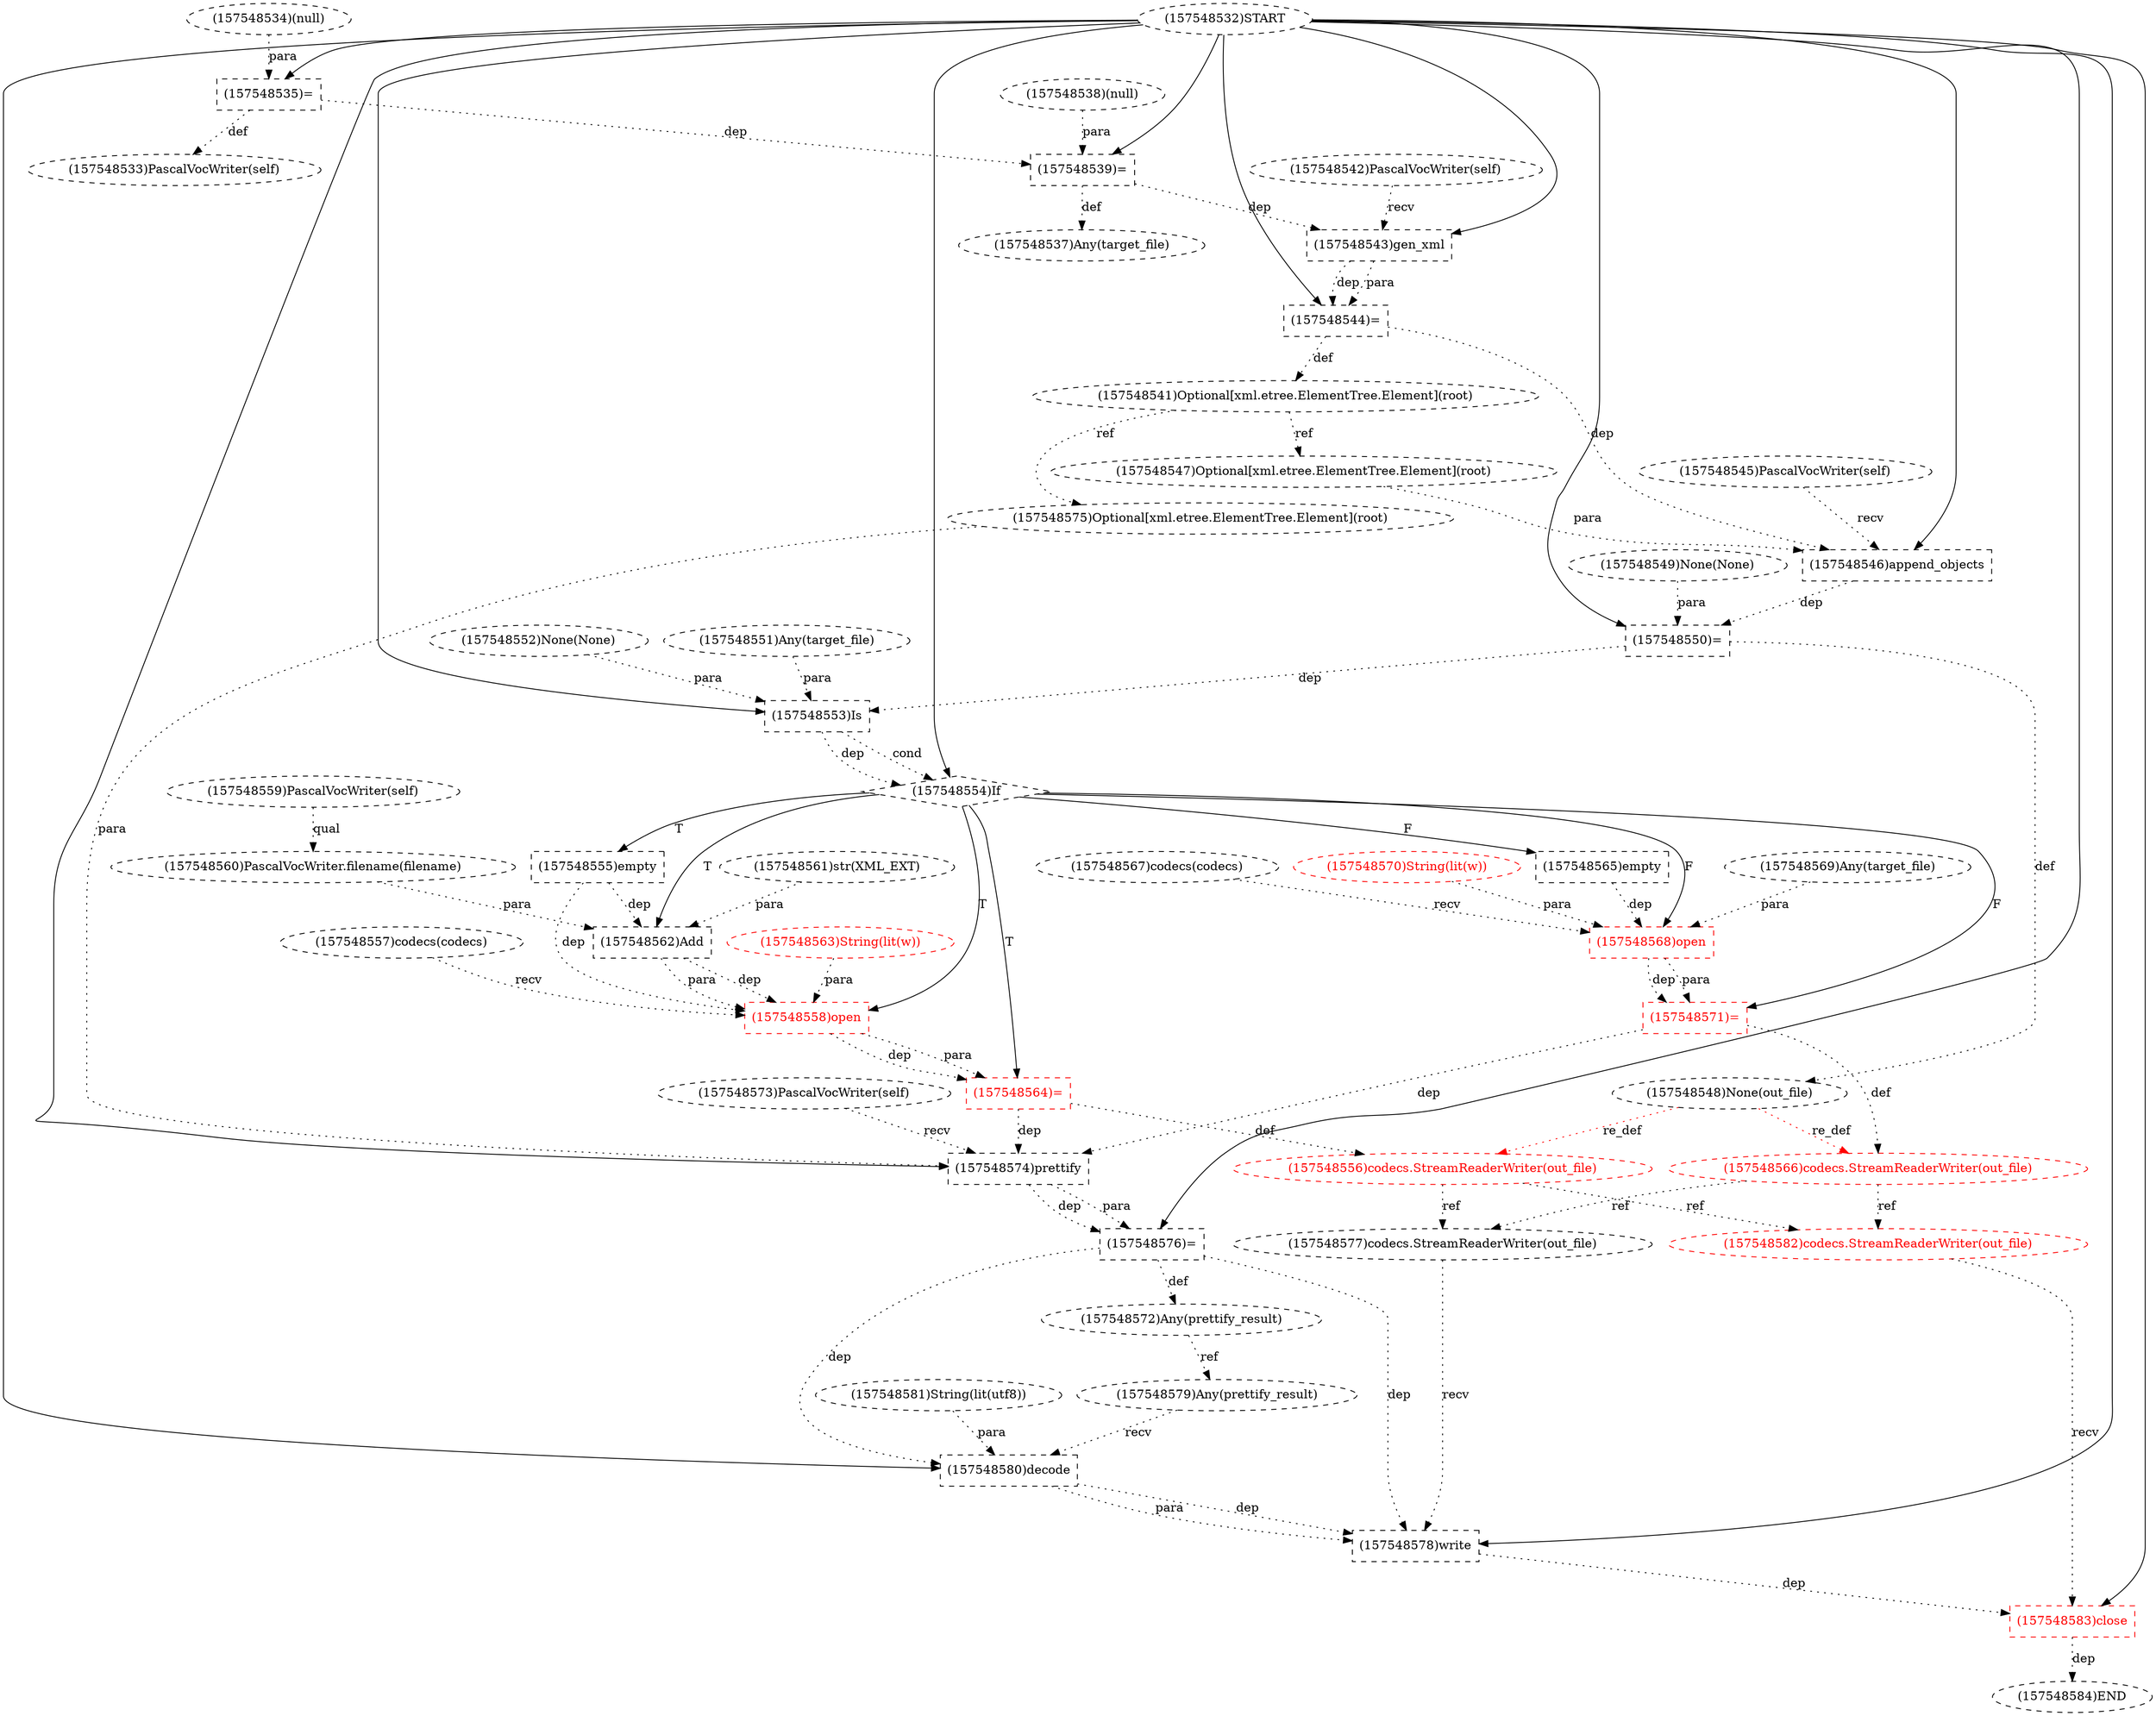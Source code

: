 digraph G {
1 [label="(157548551)Any(target_file)" shape=ellipse style=dashed]
2 [label="(157548583)close" shape=box style=dashed color=red fontcolor=red]
3 [label="(157548538)(null)" shape=ellipse style=dashed]
4 [label="(157548544)=" shape=box style=dashed]
5 [label="(157548547)Optional[xml.etree.ElementTree.Element](root)" shape=ellipse style=dashed]
6 [label="(157548570)String(lit(w))" shape=ellipse style=dashed color=red fontcolor=red]
7 [label="(157548572)Any(prettify_result)" shape=ellipse style=dashed]
8 [label="(157548556)codecs.StreamReaderWriter(out_file)" shape=ellipse style=dashed color=red fontcolor=red]
9 [label="(157548562)Add" shape=box style=dashed]
10 [label="(157548545)PascalVocWriter(self)" shape=ellipse style=dashed]
11 [label="(157548568)open" shape=box style=dashed color=red fontcolor=red]
12 [label="(157548549)None(None)" shape=ellipse style=dashed]
13 [label="(157548563)String(lit(w))" shape=ellipse style=dashed color=red fontcolor=red]
14 [label="(157548566)codecs.StreamReaderWriter(out_file)" shape=ellipse style=dashed color=red fontcolor=red]
15 [label="(157548552)None(None)" shape=ellipse style=dashed]
16 [label="(157548565)empty" shape=box style=dashed]
17 [label="(157548554)If" shape=diamond style=dashed]
18 [label="(157548537)Any(target_file)" shape=ellipse style=dashed]
19 [label="(157548573)PascalVocWriter(self)" shape=ellipse style=dashed]
20 [label="(157548578)write" shape=box style=dashed]
21 [label="(157548569)Any(target_file)" shape=ellipse style=dashed]
22 [label="(157548553)Is" shape=box style=dashed]
23 [label="(157548539)=" shape=box style=dashed]
24 [label="(157548574)prettify" shape=box style=dashed]
25 [label="(157548575)Optional[xml.etree.ElementTree.Element](root)" shape=ellipse style=dashed]
26 [label="(157548582)codecs.StreamReaderWriter(out_file)" shape=ellipse style=dashed color=red fontcolor=red]
27 [label="(157548542)PascalVocWriter(self)" shape=ellipse style=dashed]
28 [label="(157548559)PascalVocWriter(self)" shape=ellipse style=dashed]
29 [label="(157548546)append_objects" shape=box style=dashed]
30 [label="(157548567)codecs(codecs)" shape=ellipse style=dashed]
31 [label="(157548535)=" shape=box style=dashed]
32 [label="(157548557)codecs(codecs)" shape=ellipse style=dashed]
33 [label="(157548571)=" shape=box style=dashed color=red fontcolor=red]
34 [label="(157548550)=" shape=box style=dashed]
35 [label="(157548561)str(XML_EXT)" shape=ellipse style=dashed]
36 [label="(157548564)=" shape=box style=dashed color=red fontcolor=red]
37 [label="(157548532)START" style=dashed]
38 [label="(157548576)=" shape=box style=dashed]
39 [label="(157548534)(null)" shape=ellipse style=dashed]
40 [label="(157548543)gen_xml" shape=box style=dashed]
41 [label="(157548541)Optional[xml.etree.ElementTree.Element](root)" shape=ellipse style=dashed]
42 [label="(157548577)codecs.StreamReaderWriter(out_file)" shape=ellipse style=dashed]
43 [label="(157548560)PascalVocWriter.filename(filename)" shape=ellipse style=dashed]
44 [label="(157548555)empty" shape=box style=dashed]
45 [label="(157548579)Any(prettify_result)" shape=ellipse style=dashed]
46 [label="(157548584)END" style=dashed]
47 [label="(157548533)PascalVocWriter(self)" shape=ellipse style=dashed]
48 [label="(157548548)None(out_file)" shape=ellipse style=dashed]
49 [label="(157548558)open" shape=box style=dashed color=red fontcolor=red]
50 [label="(157548581)String(lit(utf8))" shape=ellipse style=dashed]
51 [label="(157548580)decode" shape=box style=dashed]
37 -> 2 [label="" style=solid];
26 -> 2 [label="recv" style=dotted];
20 -> 2 [label="dep" style=dotted];
37 -> 4 [label="" style=solid];
40 -> 4 [label="dep" style=dotted];
40 -> 4 [label="para" style=dotted];
41 -> 5 [label="ref" style=dotted];
38 -> 7 [label="def" style=dotted];
36 -> 8 [label="def" style=dotted];
48 -> 8 [label="re_def" style=dotted color=red];
17 -> 9 [label="T"];
43 -> 9 [label="para" style=dotted];
35 -> 9 [label="para" style=dotted];
44 -> 9 [label="dep" style=dotted];
17 -> 11 [label="F"];
30 -> 11 [label="recv" style=dotted];
21 -> 11 [label="para" style=dotted];
6 -> 11 [label="para" style=dotted];
16 -> 11 [label="dep" style=dotted];
33 -> 14 [label="def" style=dotted];
48 -> 14 [label="re_def" style=dotted color=red];
17 -> 16 [label="F"];
37 -> 17 [label="" style=solid];
22 -> 17 [label="dep" style=dotted];
22 -> 17 [label="cond" style=dotted];
23 -> 18 [label="def" style=dotted];
37 -> 20 [label="" style=solid];
42 -> 20 [label="recv" style=dotted];
51 -> 20 [label="dep" style=dotted];
51 -> 20 [label="para" style=dotted];
38 -> 20 [label="dep" style=dotted];
37 -> 22 [label="" style=solid];
1 -> 22 [label="para" style=dotted];
15 -> 22 [label="para" style=dotted];
34 -> 22 [label="dep" style=dotted];
37 -> 23 [label="" style=solid];
3 -> 23 [label="para" style=dotted];
31 -> 23 [label="dep" style=dotted];
37 -> 24 [label="" style=solid];
19 -> 24 [label="recv" style=dotted];
25 -> 24 [label="para" style=dotted];
36 -> 24 [label="dep" style=dotted];
33 -> 24 [label="dep" style=dotted];
41 -> 25 [label="ref" style=dotted];
14 -> 26 [label="ref" style=dotted];
8 -> 26 [label="ref" style=dotted];
37 -> 29 [label="" style=solid];
10 -> 29 [label="recv" style=dotted];
5 -> 29 [label="para" style=dotted];
4 -> 29 [label="dep" style=dotted];
37 -> 31 [label="" style=solid];
39 -> 31 [label="para" style=dotted];
17 -> 33 [label="F"];
11 -> 33 [label="dep" style=dotted];
11 -> 33 [label="para" style=dotted];
37 -> 34 [label="" style=solid];
12 -> 34 [label="para" style=dotted];
29 -> 34 [label="dep" style=dotted];
17 -> 36 [label="T"];
49 -> 36 [label="dep" style=dotted];
49 -> 36 [label="para" style=dotted];
37 -> 38 [label="" style=solid];
24 -> 38 [label="dep" style=dotted];
24 -> 38 [label="para" style=dotted];
37 -> 40 [label="" style=solid];
27 -> 40 [label="recv" style=dotted];
23 -> 40 [label="dep" style=dotted];
4 -> 41 [label="def" style=dotted];
14 -> 42 [label="ref" style=dotted];
8 -> 42 [label="ref" style=dotted];
28 -> 43 [label="qual" style=dotted];
17 -> 44 [label="T"];
7 -> 45 [label="ref" style=dotted];
2 -> 46 [label="dep" style=dotted];
31 -> 47 [label="def" style=dotted];
34 -> 48 [label="def" style=dotted];
17 -> 49 [label="T"];
32 -> 49 [label="recv" style=dotted];
9 -> 49 [label="dep" style=dotted];
9 -> 49 [label="para" style=dotted];
13 -> 49 [label="para" style=dotted];
44 -> 49 [label="dep" style=dotted];
37 -> 51 [label="" style=solid];
45 -> 51 [label="recv" style=dotted];
50 -> 51 [label="para" style=dotted];
38 -> 51 [label="dep" style=dotted];
}